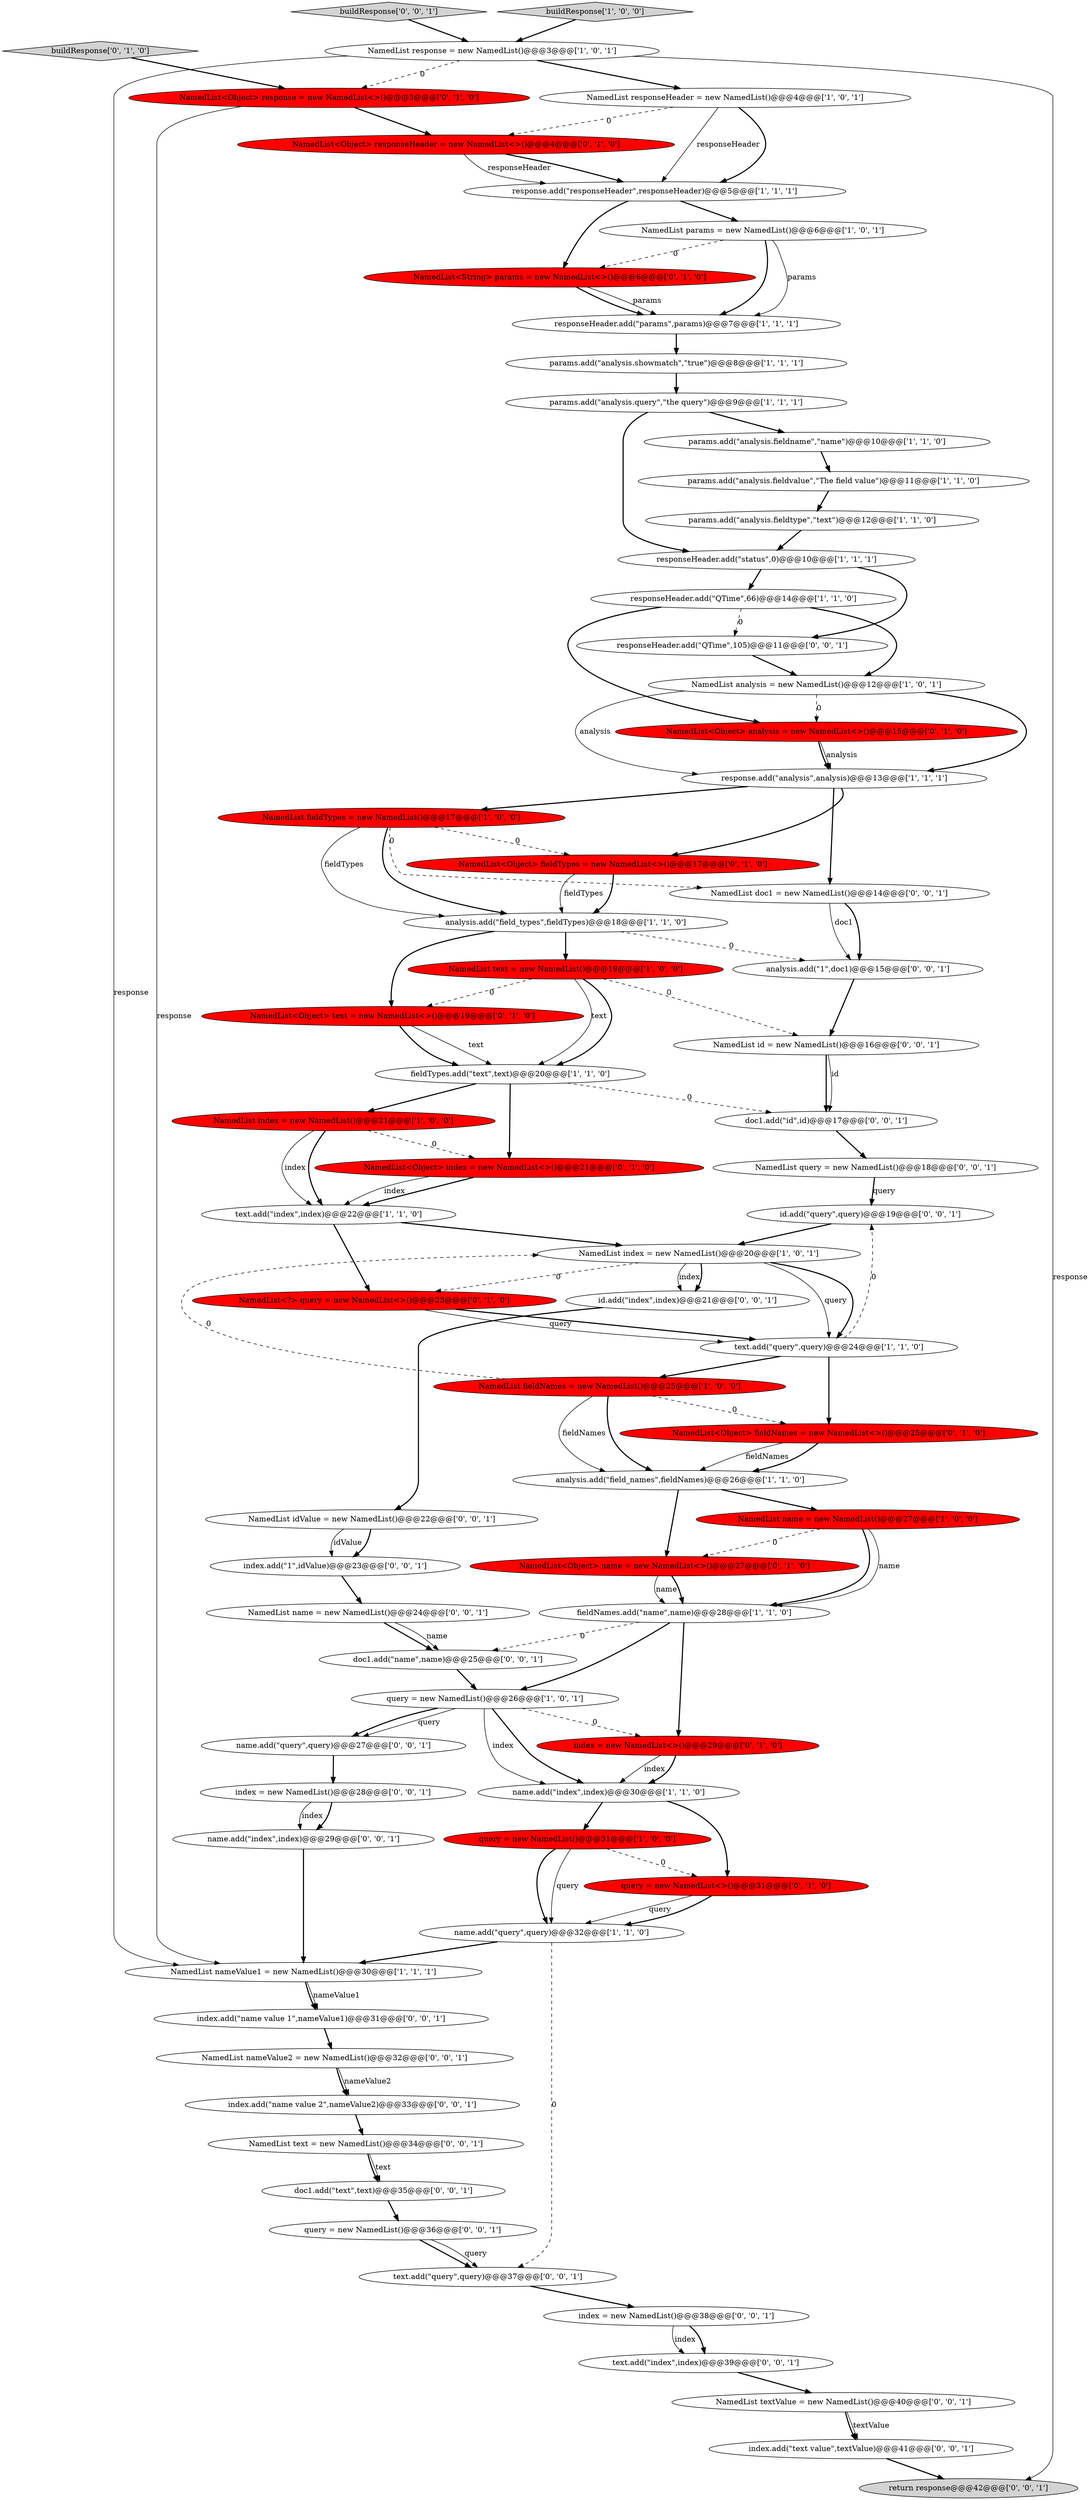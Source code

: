 digraph {
52 [style = filled, label = "index = new NamedList()@@@28@@@['0', '0', '1']", fillcolor = white, shape = ellipse image = "AAA0AAABBB3BBB"];
12 [style = filled, label = "params.add(\"analysis.query\",\"the query\")@@@9@@@['1', '1', '1']", fillcolor = white, shape = ellipse image = "AAA0AAABBB1BBB"];
19 [style = filled, label = "NamedList index = new NamedList()@@@20@@@['1', '0', '1']", fillcolor = white, shape = ellipse image = "AAA0AAABBB1BBB"];
31 [style = filled, label = "NamedList fieldNames = new NamedList()@@@25@@@['1', '0', '0']", fillcolor = red, shape = ellipse image = "AAA1AAABBB1BBB"];
36 [style = filled, label = "NamedList<Object> analysis = new NamedList<>()@@@15@@@['0', '1', '0']", fillcolor = red, shape = ellipse image = "AAA1AAABBB2BBB"];
40 [style = filled, label = "NamedList<Object> fieldNames = new NamedList<>()@@@25@@@['0', '1', '0']", fillcolor = red, shape = ellipse image = "AAA1AAABBB2BBB"];
38 [style = filled, label = "buildResponse['0', '1', '0']", fillcolor = lightgray, shape = diamond image = "AAA0AAABBB2BBB"];
5 [style = filled, label = "name.add(\"query\",query)@@@32@@@['1', '1', '0']", fillcolor = white, shape = ellipse image = "AAA0AAABBB1BBB"];
29 [style = filled, label = "params.add(\"analysis.showmatch\",\"true\")@@@8@@@['1', '1', '1']", fillcolor = white, shape = ellipse image = "AAA0AAABBB1BBB"];
6 [style = filled, label = "NamedList fieldTypes = new NamedList()@@@17@@@['1', '0', '0']", fillcolor = red, shape = ellipse image = "AAA1AAABBB1BBB"];
21 [style = filled, label = "fieldTypes.add(\"text\",text)@@@20@@@['1', '1', '0']", fillcolor = white, shape = ellipse image = "AAA0AAABBB1BBB"];
9 [style = filled, label = "params.add(\"analysis.fieldtype\",\"text\")@@@12@@@['1', '1', '0']", fillcolor = white, shape = ellipse image = "AAA0AAABBB1BBB"];
55 [style = filled, label = "doc1.add(\"text\",text)@@@35@@@['0', '0', '1']", fillcolor = white, shape = ellipse image = "AAA0AAABBB3BBB"];
10 [style = filled, label = "NamedList index = new NamedList()@@@21@@@['1', '0', '0']", fillcolor = red, shape = ellipse image = "AAA1AAABBB1BBB"];
20 [style = filled, label = "NamedList params = new NamedList()@@@6@@@['1', '0', '1']", fillcolor = white, shape = ellipse image = "AAA0AAABBB1BBB"];
64 [style = filled, label = "text.add(\"query\",query)@@@37@@@['0', '0', '1']", fillcolor = white, shape = ellipse image = "AAA0AAABBB3BBB"];
42 [style = filled, label = "query = new NamedList<>()@@@31@@@['0', '1', '0']", fillcolor = red, shape = ellipse image = "AAA1AAABBB2BBB"];
45 [style = filled, label = "id.add(\"index\",index)@@@21@@@['0', '0', '1']", fillcolor = white, shape = ellipse image = "AAA0AAABBB3BBB"];
26 [style = filled, label = "text.add(\"index\",index)@@@22@@@['1', '1', '0']", fillcolor = white, shape = ellipse image = "AAA0AAABBB1BBB"];
61 [style = filled, label = "NamedList query = new NamedList()@@@18@@@['0', '0', '1']", fillcolor = white, shape = ellipse image = "AAA0AAABBB3BBB"];
15 [style = filled, label = "NamedList nameValue1 = new NamedList()@@@30@@@['1', '1', '1']", fillcolor = white, shape = ellipse image = "AAA0AAABBB1BBB"];
59 [style = filled, label = "NamedList doc1 = new NamedList()@@@14@@@['0', '0', '1']", fillcolor = white, shape = ellipse image = "AAA0AAABBB3BBB"];
37 [style = filled, label = "index = new NamedList<>()@@@29@@@['0', '1', '0']", fillcolor = red, shape = ellipse image = "AAA1AAABBB2BBB"];
51 [style = filled, label = "name.add(\"index\",index)@@@29@@@['0', '0', '1']", fillcolor = white, shape = ellipse image = "AAA0AAABBB3BBB"];
24 [style = filled, label = "query = new NamedList()@@@31@@@['1', '0', '0']", fillcolor = red, shape = ellipse image = "AAA1AAABBB1BBB"];
1 [style = filled, label = "name.add(\"index\",index)@@@30@@@['1', '1', '0']", fillcolor = white, shape = ellipse image = "AAA0AAABBB1BBB"];
2 [style = filled, label = "analysis.add(\"field_types\",fieldTypes)@@@18@@@['1', '1', '0']", fillcolor = white, shape = ellipse image = "AAA0AAABBB1BBB"];
44 [style = filled, label = "NamedList<Object> fieldTypes = new NamedList<>()@@@17@@@['0', '1', '0']", fillcolor = red, shape = ellipse image = "AAA1AAABBB2BBB"];
30 [style = filled, label = "responseHeader.add(\"params\",params)@@@7@@@['1', '1', '1']", fillcolor = white, shape = ellipse image = "AAA0AAABBB1BBB"];
7 [style = filled, label = "NamedList responseHeader = new NamedList()@@@4@@@['1', '0', '1']", fillcolor = white, shape = ellipse image = "AAA0AAABBB1BBB"];
18 [style = filled, label = "NamedList response = new NamedList()@@@3@@@['1', '0', '1']", fillcolor = white, shape = ellipse image = "AAA0AAABBB1BBB"];
13 [style = filled, label = "params.add(\"analysis.fieldname\",\"name\")@@@10@@@['1', '1', '0']", fillcolor = white, shape = ellipse image = "AAA0AAABBB1BBB"];
35 [style = filled, label = "NamedList<Object> index = new NamedList<>()@@@21@@@['0', '1', '0']", fillcolor = red, shape = ellipse image = "AAA1AAABBB2BBB"];
47 [style = filled, label = "responseHeader.add(\"QTime\",105)@@@11@@@['0', '0', '1']", fillcolor = white, shape = ellipse image = "AAA0AAABBB3BBB"];
8 [style = filled, label = "responseHeader.add(\"status\",0)@@@10@@@['1', '1', '1']", fillcolor = white, shape = ellipse image = "AAA0AAABBB1BBB"];
50 [style = filled, label = "NamedList id = new NamedList()@@@16@@@['0', '0', '1']", fillcolor = white, shape = ellipse image = "AAA0AAABBB3BBB"];
27 [style = filled, label = "response.add(\"analysis\",analysis)@@@13@@@['1', '1', '1']", fillcolor = white, shape = ellipse image = "AAA0AAABBB1BBB"];
54 [style = filled, label = "id.add(\"query\",query)@@@19@@@['0', '0', '1']", fillcolor = white, shape = ellipse image = "AAA0AAABBB3BBB"];
62 [style = filled, label = "NamedList textValue = new NamedList()@@@40@@@['0', '0', '1']", fillcolor = white, shape = ellipse image = "AAA0AAABBB3BBB"];
65 [style = filled, label = "index = new NamedList()@@@38@@@['0', '0', '1']", fillcolor = white, shape = ellipse image = "AAA0AAABBB3BBB"];
68 [style = filled, label = "index.add(\"name value 1\",nameValue1)@@@31@@@['0', '0', '1']", fillcolor = white, shape = ellipse image = "AAA0AAABBB3BBB"];
58 [style = filled, label = "index.add(\"1\",idValue)@@@23@@@['0', '0', '1']", fillcolor = white, shape = ellipse image = "AAA0AAABBB3BBB"];
46 [style = filled, label = "index.add(\"text value\",textValue)@@@41@@@['0', '0', '1']", fillcolor = white, shape = ellipse image = "AAA0AAABBB3BBB"];
4 [style = filled, label = "fieldNames.add(\"name\",name)@@@28@@@['1', '1', '0']", fillcolor = white, shape = ellipse image = "AAA0AAABBB1BBB"];
41 [style = filled, label = "NamedList<Object> name = new NamedList<>()@@@27@@@['0', '1', '0']", fillcolor = red, shape = ellipse image = "AAA1AAABBB2BBB"];
28 [style = filled, label = "responseHeader.add(\"QTime\",66)@@@14@@@['1', '1', '0']", fillcolor = white, shape = ellipse image = "AAA0AAABBB1BBB"];
33 [style = filled, label = "NamedList<?> query = new NamedList<>()@@@23@@@['0', '1', '0']", fillcolor = red, shape = ellipse image = "AAA1AAABBB2BBB"];
11 [style = filled, label = "NamedList analysis = new NamedList()@@@12@@@['1', '0', '1']", fillcolor = white, shape = ellipse image = "AAA0AAABBB1BBB"];
72 [style = filled, label = "NamedList idValue = new NamedList()@@@22@@@['0', '0', '1']", fillcolor = white, shape = ellipse image = "AAA0AAABBB3BBB"];
17 [style = filled, label = "params.add(\"analysis.fieldvalue\",\"The field value\")@@@11@@@['1', '1', '0']", fillcolor = white, shape = ellipse image = "AAA0AAABBB1BBB"];
39 [style = filled, label = "NamedList<Object> response = new NamedList<>()@@@3@@@['0', '1', '0']", fillcolor = red, shape = ellipse image = "AAA1AAABBB2BBB"];
43 [style = filled, label = "NamedList<Object> text = new NamedList<>()@@@19@@@['0', '1', '0']", fillcolor = red, shape = ellipse image = "AAA1AAABBB2BBB"];
57 [style = filled, label = "return response@@@42@@@['0', '0', '1']", fillcolor = lightgray, shape = ellipse image = "AAA0AAABBB3BBB"];
67 [style = filled, label = "index.add(\"name value 2\",nameValue2)@@@33@@@['0', '0', '1']", fillcolor = white, shape = ellipse image = "AAA0AAABBB3BBB"];
3 [style = filled, label = "NamedList name = new NamedList()@@@27@@@['1', '0', '0']", fillcolor = red, shape = ellipse image = "AAA1AAABBB1BBB"];
63 [style = filled, label = "NamedList name = new NamedList()@@@24@@@['0', '0', '1']", fillcolor = white, shape = ellipse image = "AAA0AAABBB3BBB"];
32 [style = filled, label = "NamedList<Object> responseHeader = new NamedList<>()@@@4@@@['0', '1', '0']", fillcolor = red, shape = ellipse image = "AAA1AAABBB2BBB"];
60 [style = filled, label = "buildResponse['0', '0', '1']", fillcolor = lightgray, shape = diamond image = "AAA0AAABBB3BBB"];
70 [style = filled, label = "NamedList text = new NamedList()@@@34@@@['0', '0', '1']", fillcolor = white, shape = ellipse image = "AAA0AAABBB3BBB"];
0 [style = filled, label = "NamedList text = new NamedList()@@@19@@@['1', '0', '0']", fillcolor = red, shape = ellipse image = "AAA1AAABBB1BBB"];
69 [style = filled, label = "doc1.add(\"id\",id)@@@17@@@['0', '0', '1']", fillcolor = white, shape = ellipse image = "AAA0AAABBB3BBB"];
71 [style = filled, label = "NamedList nameValue2 = new NamedList()@@@32@@@['0', '0', '1']", fillcolor = white, shape = ellipse image = "AAA0AAABBB3BBB"];
49 [style = filled, label = "query = new NamedList()@@@36@@@['0', '0', '1']", fillcolor = white, shape = ellipse image = "AAA0AAABBB3BBB"];
56 [style = filled, label = "analysis.add(\"1\",doc1)@@@15@@@['0', '0', '1']", fillcolor = white, shape = ellipse image = "AAA0AAABBB3BBB"];
53 [style = filled, label = "text.add(\"index\",index)@@@39@@@['0', '0', '1']", fillcolor = white, shape = ellipse image = "AAA0AAABBB3BBB"];
14 [style = filled, label = "analysis.add(\"field_names\",fieldNames)@@@26@@@['1', '1', '0']", fillcolor = white, shape = ellipse image = "AAA0AAABBB1BBB"];
22 [style = filled, label = "query = new NamedList()@@@26@@@['1', '0', '1']", fillcolor = white, shape = ellipse image = "AAA0AAABBB1BBB"];
25 [style = filled, label = "text.add(\"query\",query)@@@24@@@['1', '1', '0']", fillcolor = white, shape = ellipse image = "AAA0AAABBB1BBB"];
34 [style = filled, label = "NamedList<String> params = new NamedList<>()@@@6@@@['0', '1', '0']", fillcolor = red, shape = ellipse image = "AAA1AAABBB2BBB"];
66 [style = filled, label = "name.add(\"query\",query)@@@27@@@['0', '0', '1']", fillcolor = white, shape = ellipse image = "AAA0AAABBB3BBB"];
23 [style = filled, label = "response.add(\"responseHeader\",responseHeader)@@@5@@@['1', '1', '1']", fillcolor = white, shape = ellipse image = "AAA0AAABBB1BBB"];
48 [style = filled, label = "doc1.add(\"name\",name)@@@25@@@['0', '0', '1']", fillcolor = white, shape = ellipse image = "AAA0AAABBB3BBB"];
16 [style = filled, label = "buildResponse['1', '0', '0']", fillcolor = lightgray, shape = diamond image = "AAA0AAABBB1BBB"];
62->46 [style = solid, label="textValue"];
14->3 [style = bold, label=""];
21->10 [style = bold, label=""];
3->41 [style = dashed, label="0"];
22->1 [style = solid, label="index"];
32->23 [style = bold, label=""];
59->56 [style = solid, label="doc1"];
63->48 [style = bold, label=""];
66->52 [style = bold, label=""];
55->49 [style = bold, label=""];
17->9 [style = bold, label=""];
27->44 [style = bold, label=""];
5->15 [style = bold, label=""];
31->40 [style = dashed, label="0"];
70->55 [style = bold, label=""];
41->4 [style = solid, label="name"];
38->39 [style = bold, label=""];
3->4 [style = bold, label=""];
54->19 [style = bold, label=""];
30->29 [style = bold, label=""];
47->11 [style = bold, label=""];
24->42 [style = dashed, label="0"];
25->31 [style = bold, label=""];
18->39 [style = dashed, label="0"];
13->17 [style = bold, label=""];
71->67 [style = bold, label=""];
6->2 [style = solid, label="fieldTypes"];
18->15 [style = solid, label="response"];
33->25 [style = bold, label=""];
8->47 [style = bold, label=""];
63->48 [style = solid, label="name"];
21->35 [style = bold, label=""];
25->40 [style = bold, label=""];
22->66 [style = solid, label="query"];
37->1 [style = solid, label="index"];
31->14 [style = bold, label=""];
19->25 [style = solid, label="query"];
44->2 [style = bold, label=""];
8->28 [style = bold, label=""];
49->64 [style = bold, label=""];
62->46 [style = bold, label=""];
28->36 [style = bold, label=""];
50->69 [style = bold, label=""];
11->27 [style = solid, label="analysis"];
40->14 [style = solid, label="fieldNames"];
0->21 [style = solid, label="text"];
37->1 [style = bold, label=""];
28->47 [style = dashed, label="0"];
41->4 [style = bold, label=""];
1->42 [style = bold, label=""];
2->56 [style = dashed, label="0"];
10->26 [style = bold, label=""];
0->21 [style = bold, label=""];
7->23 [style = solid, label="responseHeader"];
9->8 [style = bold, label=""];
11->36 [style = dashed, label="0"];
19->25 [style = bold, label=""];
24->5 [style = bold, label=""];
6->2 [style = bold, label=""];
58->63 [style = bold, label=""];
44->2 [style = solid, label="fieldTypes"];
6->59 [style = dashed, label="0"];
22->37 [style = dashed, label="0"];
27->59 [style = bold, label=""];
32->23 [style = solid, label="responseHeader"];
20->34 [style = dashed, label="0"];
19->45 [style = solid, label="index"];
10->26 [style = solid, label="index"];
56->50 [style = bold, label=""];
7->23 [style = bold, label=""];
21->69 [style = dashed, label="0"];
65->53 [style = bold, label=""];
52->51 [style = bold, label=""];
18->7 [style = bold, label=""];
42->5 [style = solid, label="query"];
59->56 [style = bold, label=""];
61->54 [style = solid, label="query"];
52->51 [style = solid, label="index"];
0->50 [style = dashed, label="0"];
4->22 [style = bold, label=""];
10->35 [style = dashed, label="0"];
2->43 [style = bold, label=""];
23->20 [style = bold, label=""];
16->18 [style = bold, label=""];
71->67 [style = solid, label="nameValue2"];
65->53 [style = solid, label="index"];
67->70 [style = bold, label=""];
49->64 [style = solid, label="query"];
36->27 [style = solid, label="analysis"];
31->14 [style = solid, label="fieldNames"];
0->43 [style = dashed, label="0"];
26->19 [style = bold, label=""];
34->30 [style = solid, label="params"];
15->68 [style = bold, label=""];
5->64 [style = dashed, label="0"];
53->62 [style = bold, label=""];
18->57 [style = solid, label="response"];
12->13 [style = bold, label=""];
19->45 [style = bold, label=""];
60->18 [style = bold, label=""];
2->0 [style = bold, label=""];
22->66 [style = bold, label=""];
31->19 [style = dashed, label="0"];
12->8 [style = bold, label=""];
64->65 [style = bold, label=""];
39->32 [style = bold, label=""];
40->14 [style = bold, label=""];
43->21 [style = solid, label="text"];
7->32 [style = dashed, label="0"];
45->72 [style = bold, label=""];
22->1 [style = bold, label=""];
61->54 [style = bold, label=""];
4->48 [style = dashed, label="0"];
46->57 [style = bold, label=""];
35->26 [style = bold, label=""];
14->41 [style = bold, label=""];
20->30 [style = solid, label="params"];
43->21 [style = bold, label=""];
70->55 [style = solid, label="text"];
25->54 [style = dashed, label="0"];
28->11 [style = bold, label=""];
48->22 [style = bold, label=""];
15->68 [style = solid, label="nameValue1"];
34->30 [style = bold, label=""];
27->6 [style = bold, label=""];
3->4 [style = solid, label="name"];
69->61 [style = bold, label=""];
29->12 [style = bold, label=""];
36->27 [style = bold, label=""];
4->37 [style = bold, label=""];
1->24 [style = bold, label=""];
68->71 [style = bold, label=""];
72->58 [style = bold, label=""];
50->69 [style = solid, label="id"];
23->34 [style = bold, label=""];
72->58 [style = solid, label="idValue"];
24->5 [style = solid, label="query"];
35->26 [style = solid, label="index"];
39->15 [style = solid, label="response"];
42->5 [style = bold, label=""];
51->15 [style = bold, label=""];
20->30 [style = bold, label=""];
19->33 [style = dashed, label="0"];
26->33 [style = bold, label=""];
33->25 [style = solid, label="query"];
6->44 [style = dashed, label="0"];
11->27 [style = bold, label=""];
}
